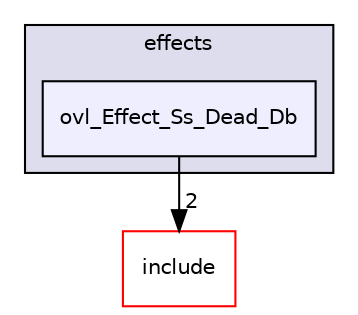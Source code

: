 digraph "src/overlays/effects/ovl_Effect_Ss_Dead_Db" {
  compound=true
  node [ fontsize="10", fontname="Helvetica"];
  edge [ labelfontsize="10", labelfontname="Helvetica"];
  subgraph clusterdir_d7d63ed29fdd4206bb68b2cd46ee04ef {
    graph [ bgcolor="#ddddee", pencolor="black", label="effects" fontname="Helvetica", fontsize="10", URL="dir_d7d63ed29fdd4206bb68b2cd46ee04ef.html"]
  dir_92556d1dd39042fef82d9f55a60fb5b4 [shape=box, label="ovl_Effect_Ss_Dead_Db", style="filled", fillcolor="#eeeeff", pencolor="black", URL="dir_92556d1dd39042fef82d9f55a60fb5b4.html"];
  }
  dir_d44c64559bbebec7f509842c48db8b23 [shape=box label="include" fillcolor="white" style="filled" color="red" URL="dir_d44c64559bbebec7f509842c48db8b23.html"];
  dir_92556d1dd39042fef82d9f55a60fb5b4->dir_d44c64559bbebec7f509842c48db8b23 [headlabel="2", labeldistance=1.5 headhref="dir_000446_000000.html"];
}
